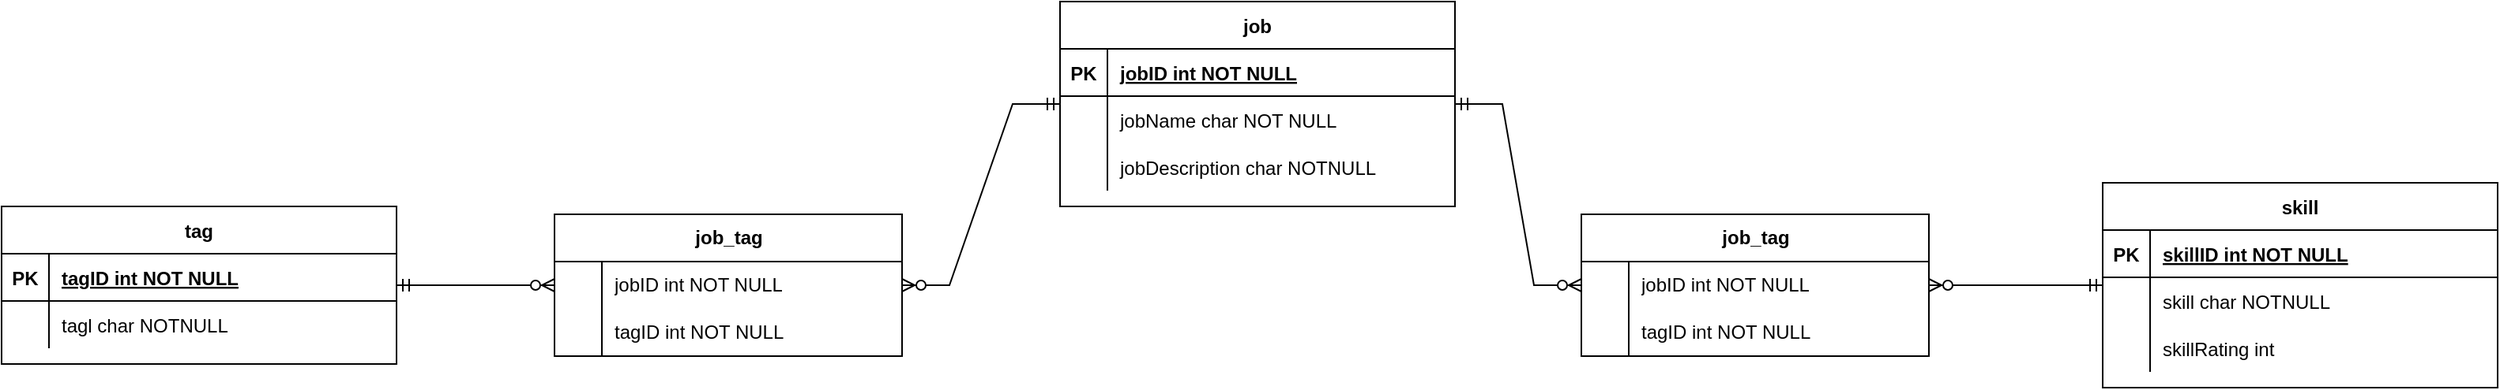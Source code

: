 <mxfile version="22.1.3" type="device">
  <diagram id="C5RBs43oDa-KdzZeNtuy" name="Page-1">
    <mxGraphModel dx="2562" dy="2345" grid="1" gridSize="10" guides="1" tooltips="1" connect="1" arrows="1" fold="1" page="1" pageScale="1" pageWidth="827" pageHeight="1169" math="0" shadow="0">
      <root>
        <mxCell id="WIyWlLk6GJQsqaUBKTNV-0" />
        <mxCell id="WIyWlLk6GJQsqaUBKTNV-1" parent="WIyWlLk6GJQsqaUBKTNV-0" />
        <mxCell id="H-pHaUz6TosfQkgDfzBT-1" value="job" style="shape=table;startSize=30;container=1;collapsible=1;childLayout=tableLayout;fixedRows=1;rowLines=0;fontStyle=1;align=center;resizeLast=1;" vertex="1" parent="WIyWlLk6GJQsqaUBKTNV-1">
          <mxGeometry x="-120" y="-830" width="250" height="130" as="geometry" />
        </mxCell>
        <mxCell id="H-pHaUz6TosfQkgDfzBT-2" value="" style="shape=partialRectangle;collapsible=0;dropTarget=0;pointerEvents=0;fillColor=none;points=[[0,0.5],[1,0.5]];portConstraint=eastwest;top=0;left=0;right=0;bottom=1;" vertex="1" parent="H-pHaUz6TosfQkgDfzBT-1">
          <mxGeometry y="30" width="250" height="30" as="geometry" />
        </mxCell>
        <mxCell id="H-pHaUz6TosfQkgDfzBT-3" value="PK" style="shape=partialRectangle;overflow=hidden;connectable=0;fillColor=none;top=0;left=0;bottom=0;right=0;fontStyle=1;" vertex="1" parent="H-pHaUz6TosfQkgDfzBT-2">
          <mxGeometry width="30" height="30" as="geometry">
            <mxRectangle width="30" height="30" as="alternateBounds" />
          </mxGeometry>
        </mxCell>
        <mxCell id="H-pHaUz6TosfQkgDfzBT-4" value="jobID int NOT NULL " style="shape=partialRectangle;overflow=hidden;connectable=0;fillColor=none;top=0;left=0;bottom=0;right=0;align=left;spacingLeft=6;fontStyle=5;" vertex="1" parent="H-pHaUz6TosfQkgDfzBT-2">
          <mxGeometry x="30" width="220" height="30" as="geometry">
            <mxRectangle width="220" height="30" as="alternateBounds" />
          </mxGeometry>
        </mxCell>
        <mxCell id="H-pHaUz6TosfQkgDfzBT-5" value="" style="shape=partialRectangle;collapsible=0;dropTarget=0;pointerEvents=0;fillColor=none;points=[[0,0.5],[1,0.5]];portConstraint=eastwest;top=0;left=0;right=0;bottom=0;" vertex="1" parent="H-pHaUz6TosfQkgDfzBT-1">
          <mxGeometry y="60" width="250" height="30" as="geometry" />
        </mxCell>
        <mxCell id="H-pHaUz6TosfQkgDfzBT-6" value="" style="shape=partialRectangle;overflow=hidden;connectable=0;fillColor=none;top=0;left=0;bottom=0;right=0;" vertex="1" parent="H-pHaUz6TosfQkgDfzBT-5">
          <mxGeometry width="30" height="30" as="geometry">
            <mxRectangle width="30" height="30" as="alternateBounds" />
          </mxGeometry>
        </mxCell>
        <mxCell id="H-pHaUz6TosfQkgDfzBT-7" value="jobName char NOT NULL" style="shape=partialRectangle;overflow=hidden;connectable=0;fillColor=none;top=0;left=0;bottom=0;right=0;align=left;spacingLeft=6;" vertex="1" parent="H-pHaUz6TosfQkgDfzBT-5">
          <mxGeometry x="30" width="220" height="30" as="geometry">
            <mxRectangle width="220" height="30" as="alternateBounds" />
          </mxGeometry>
        </mxCell>
        <mxCell id="H-pHaUz6TosfQkgDfzBT-8" value="" style="shape=partialRectangle;collapsible=0;dropTarget=0;pointerEvents=0;fillColor=none;points=[[0,0.5],[1,0.5]];portConstraint=eastwest;top=0;left=0;right=0;bottom=0;" vertex="1" parent="H-pHaUz6TosfQkgDfzBT-1">
          <mxGeometry y="90" width="250" height="30" as="geometry" />
        </mxCell>
        <mxCell id="H-pHaUz6TosfQkgDfzBT-9" value="" style="shape=partialRectangle;overflow=hidden;connectable=0;fillColor=none;top=0;left=0;bottom=0;right=0;" vertex="1" parent="H-pHaUz6TosfQkgDfzBT-8">
          <mxGeometry width="30" height="30" as="geometry">
            <mxRectangle width="30" height="30" as="alternateBounds" />
          </mxGeometry>
        </mxCell>
        <mxCell id="H-pHaUz6TosfQkgDfzBT-10" value="jobDescription char NOTNULL" style="shape=partialRectangle;overflow=hidden;connectable=0;fillColor=none;top=0;left=0;bottom=0;right=0;align=left;spacingLeft=6;" vertex="1" parent="H-pHaUz6TosfQkgDfzBT-8">
          <mxGeometry x="30" width="220" height="30" as="geometry">
            <mxRectangle width="220" height="30" as="alternateBounds" />
          </mxGeometry>
        </mxCell>
        <mxCell id="H-pHaUz6TosfQkgDfzBT-41" value="skill" style="shape=table;startSize=30;container=1;collapsible=1;childLayout=tableLayout;fixedRows=1;rowLines=0;fontStyle=1;align=center;resizeLast=1;" vertex="1" parent="WIyWlLk6GJQsqaUBKTNV-1">
          <mxGeometry x="540" y="-715" width="250" height="130" as="geometry" />
        </mxCell>
        <mxCell id="H-pHaUz6TosfQkgDfzBT-42" value="" style="shape=partialRectangle;collapsible=0;dropTarget=0;pointerEvents=0;fillColor=none;points=[[0,0.5],[1,0.5]];portConstraint=eastwest;top=0;left=0;right=0;bottom=1;" vertex="1" parent="H-pHaUz6TosfQkgDfzBT-41">
          <mxGeometry y="30" width="250" height="30" as="geometry" />
        </mxCell>
        <mxCell id="H-pHaUz6TosfQkgDfzBT-43" value="PK" style="shape=partialRectangle;overflow=hidden;connectable=0;fillColor=none;top=0;left=0;bottom=0;right=0;fontStyle=1;" vertex="1" parent="H-pHaUz6TosfQkgDfzBT-42">
          <mxGeometry width="30" height="30" as="geometry">
            <mxRectangle width="30" height="30" as="alternateBounds" />
          </mxGeometry>
        </mxCell>
        <mxCell id="H-pHaUz6TosfQkgDfzBT-44" value="skillID int NOT NULL " style="shape=partialRectangle;overflow=hidden;connectable=0;fillColor=none;top=0;left=0;bottom=0;right=0;align=left;spacingLeft=6;fontStyle=5;" vertex="1" parent="H-pHaUz6TosfQkgDfzBT-42">
          <mxGeometry x="30" width="220" height="30" as="geometry">
            <mxRectangle width="220" height="30" as="alternateBounds" />
          </mxGeometry>
        </mxCell>
        <mxCell id="H-pHaUz6TosfQkgDfzBT-45" value="" style="shape=partialRectangle;collapsible=0;dropTarget=0;pointerEvents=0;fillColor=none;points=[[0,0.5],[1,0.5]];portConstraint=eastwest;top=0;left=0;right=0;bottom=0;" vertex="1" parent="H-pHaUz6TosfQkgDfzBT-41">
          <mxGeometry y="60" width="250" height="30" as="geometry" />
        </mxCell>
        <mxCell id="H-pHaUz6TosfQkgDfzBT-46" value="" style="shape=partialRectangle;overflow=hidden;connectable=0;fillColor=none;top=0;left=0;bottom=0;right=0;" vertex="1" parent="H-pHaUz6TosfQkgDfzBT-45">
          <mxGeometry width="30" height="30" as="geometry">
            <mxRectangle width="30" height="30" as="alternateBounds" />
          </mxGeometry>
        </mxCell>
        <mxCell id="H-pHaUz6TosfQkgDfzBT-47" value="skill char NOTNULL" style="shape=partialRectangle;overflow=hidden;connectable=0;fillColor=none;top=0;left=0;bottom=0;right=0;align=left;spacingLeft=6;" vertex="1" parent="H-pHaUz6TosfQkgDfzBT-45">
          <mxGeometry x="30" width="220" height="30" as="geometry">
            <mxRectangle width="220" height="30" as="alternateBounds" />
          </mxGeometry>
        </mxCell>
        <mxCell id="H-pHaUz6TosfQkgDfzBT-48" value="" style="shape=partialRectangle;collapsible=0;dropTarget=0;pointerEvents=0;fillColor=none;points=[[0,0.5],[1,0.5]];portConstraint=eastwest;top=0;left=0;right=0;bottom=0;" vertex="1" parent="H-pHaUz6TosfQkgDfzBT-41">
          <mxGeometry y="90" width="250" height="30" as="geometry" />
        </mxCell>
        <mxCell id="H-pHaUz6TosfQkgDfzBT-49" value="" style="shape=partialRectangle;overflow=hidden;connectable=0;fillColor=none;top=0;left=0;bottom=0;right=0;" vertex="1" parent="H-pHaUz6TosfQkgDfzBT-48">
          <mxGeometry width="30" height="30" as="geometry">
            <mxRectangle width="30" height="30" as="alternateBounds" />
          </mxGeometry>
        </mxCell>
        <mxCell id="H-pHaUz6TosfQkgDfzBT-50" value="skillRating int " style="shape=partialRectangle;overflow=hidden;connectable=0;fillColor=none;top=0;left=0;bottom=0;right=0;align=left;spacingLeft=6;" vertex="1" parent="H-pHaUz6TosfQkgDfzBT-48">
          <mxGeometry x="30" width="220" height="30" as="geometry">
            <mxRectangle width="220" height="30" as="alternateBounds" />
          </mxGeometry>
        </mxCell>
        <mxCell id="H-pHaUz6TosfQkgDfzBT-81" value="tag" style="shape=table;startSize=30;container=1;collapsible=1;childLayout=tableLayout;fixedRows=1;rowLines=0;fontStyle=1;align=center;resizeLast=1;" vertex="1" parent="WIyWlLk6GJQsqaUBKTNV-1">
          <mxGeometry x="-790" y="-700" width="250" height="100" as="geometry" />
        </mxCell>
        <mxCell id="H-pHaUz6TosfQkgDfzBT-82" value="" style="shape=partialRectangle;collapsible=0;dropTarget=0;pointerEvents=0;fillColor=none;points=[[0,0.5],[1,0.5]];portConstraint=eastwest;top=0;left=0;right=0;bottom=1;" vertex="1" parent="H-pHaUz6TosfQkgDfzBT-81">
          <mxGeometry y="30" width="250" height="30" as="geometry" />
        </mxCell>
        <mxCell id="H-pHaUz6TosfQkgDfzBT-83" value="PK" style="shape=partialRectangle;overflow=hidden;connectable=0;fillColor=none;top=0;left=0;bottom=0;right=0;fontStyle=1;" vertex="1" parent="H-pHaUz6TosfQkgDfzBT-82">
          <mxGeometry width="30" height="30" as="geometry">
            <mxRectangle width="30" height="30" as="alternateBounds" />
          </mxGeometry>
        </mxCell>
        <mxCell id="H-pHaUz6TosfQkgDfzBT-84" value="tagID int NOT NULL " style="shape=partialRectangle;overflow=hidden;connectable=0;fillColor=none;top=0;left=0;bottom=0;right=0;align=left;spacingLeft=6;fontStyle=5;" vertex="1" parent="H-pHaUz6TosfQkgDfzBT-82">
          <mxGeometry x="30" width="220" height="30" as="geometry">
            <mxRectangle width="220" height="30" as="alternateBounds" />
          </mxGeometry>
        </mxCell>
        <mxCell id="H-pHaUz6TosfQkgDfzBT-85" value="" style="shape=partialRectangle;collapsible=0;dropTarget=0;pointerEvents=0;fillColor=none;points=[[0,0.5],[1,0.5]];portConstraint=eastwest;top=0;left=0;right=0;bottom=0;" vertex="1" parent="H-pHaUz6TosfQkgDfzBT-81">
          <mxGeometry y="60" width="250" height="30" as="geometry" />
        </mxCell>
        <mxCell id="H-pHaUz6TosfQkgDfzBT-86" value="" style="shape=partialRectangle;overflow=hidden;connectable=0;fillColor=none;top=0;left=0;bottom=0;right=0;" vertex="1" parent="H-pHaUz6TosfQkgDfzBT-85">
          <mxGeometry width="30" height="30" as="geometry">
            <mxRectangle width="30" height="30" as="alternateBounds" />
          </mxGeometry>
        </mxCell>
        <mxCell id="H-pHaUz6TosfQkgDfzBT-87" value="tagl char NOTNULL" style="shape=partialRectangle;overflow=hidden;connectable=0;fillColor=none;top=0;left=0;bottom=0;right=0;align=left;spacingLeft=6;" vertex="1" parent="H-pHaUz6TosfQkgDfzBT-85">
          <mxGeometry x="30" width="220" height="30" as="geometry">
            <mxRectangle width="220" height="30" as="alternateBounds" />
          </mxGeometry>
        </mxCell>
        <mxCell id="H-pHaUz6TosfQkgDfzBT-91" value="job_tag" style="shape=table;startSize=30;container=1;collapsible=1;childLayout=tableLayout;fixedRows=1;rowLines=0;fontStyle=1;align=center;resizeLast=1;html=1;" vertex="1" parent="WIyWlLk6GJQsqaUBKTNV-1">
          <mxGeometry x="-440" y="-695" width="220.0" height="90" as="geometry" />
        </mxCell>
        <mxCell id="H-pHaUz6TosfQkgDfzBT-92" value="" style="shape=tableRow;horizontal=0;startSize=0;swimlaneHead=0;swimlaneBody=0;fillColor=none;collapsible=0;dropTarget=0;points=[[0,0.5],[1,0.5]];portConstraint=eastwest;top=0;left=0;right=0;bottom=0;" vertex="1" parent="H-pHaUz6TosfQkgDfzBT-91">
          <mxGeometry y="30" width="220.0" height="30" as="geometry" />
        </mxCell>
        <mxCell id="H-pHaUz6TosfQkgDfzBT-93" value="" style="shape=partialRectangle;connectable=0;fillColor=none;top=0;left=0;bottom=0;right=0;editable=1;overflow=hidden;whiteSpace=wrap;html=1;" vertex="1" parent="H-pHaUz6TosfQkgDfzBT-92">
          <mxGeometry width="30" height="30" as="geometry">
            <mxRectangle width="30" height="30" as="alternateBounds" />
          </mxGeometry>
        </mxCell>
        <mxCell id="H-pHaUz6TosfQkgDfzBT-94" value="jobID int NOT NULL" style="shape=partialRectangle;connectable=0;fillColor=none;top=0;left=0;bottom=0;right=0;align=left;spacingLeft=6;overflow=hidden;whiteSpace=wrap;html=1;" vertex="1" parent="H-pHaUz6TosfQkgDfzBT-92">
          <mxGeometry x="30" width="190.0" height="30" as="geometry">
            <mxRectangle width="190.0" height="30" as="alternateBounds" />
          </mxGeometry>
        </mxCell>
        <mxCell id="H-pHaUz6TosfQkgDfzBT-95" value="" style="shape=tableRow;horizontal=0;startSize=0;swimlaneHead=0;swimlaneBody=0;fillColor=none;collapsible=0;dropTarget=0;points=[[0,0.5],[1,0.5]];portConstraint=eastwest;top=0;left=0;right=0;bottom=0;" vertex="1" parent="H-pHaUz6TosfQkgDfzBT-91">
          <mxGeometry y="60" width="220.0" height="30" as="geometry" />
        </mxCell>
        <mxCell id="H-pHaUz6TosfQkgDfzBT-96" value="" style="shape=partialRectangle;connectable=0;fillColor=none;top=0;left=0;bottom=0;right=0;editable=1;overflow=hidden;whiteSpace=wrap;html=1;" vertex="1" parent="H-pHaUz6TosfQkgDfzBT-95">
          <mxGeometry width="30" height="30" as="geometry">
            <mxRectangle width="30" height="30" as="alternateBounds" />
          </mxGeometry>
        </mxCell>
        <mxCell id="H-pHaUz6TosfQkgDfzBT-97" value="tagID int NOT NULL" style="shape=partialRectangle;connectable=0;fillColor=none;top=0;left=0;bottom=0;right=0;align=left;spacingLeft=6;overflow=hidden;whiteSpace=wrap;html=1;" vertex="1" parent="H-pHaUz6TosfQkgDfzBT-95">
          <mxGeometry x="30" width="190.0" height="30" as="geometry">
            <mxRectangle width="190.0" height="30" as="alternateBounds" />
          </mxGeometry>
        </mxCell>
        <mxCell id="H-pHaUz6TosfQkgDfzBT-99" value="" style="edgeStyle=entityRelationEdgeStyle;fontSize=12;html=1;endArrow=ERzeroToMany;startArrow=ERmandOne;rounded=0;" edge="1" parent="WIyWlLk6GJQsqaUBKTNV-1" source="H-pHaUz6TosfQkgDfzBT-1" target="H-pHaUz6TosfQkgDfzBT-91">
          <mxGeometry width="100" height="100" relative="1" as="geometry">
            <mxPoint x="-130" y="-725" as="sourcePoint" />
            <mxPoint x="-200" y="-490" as="targetPoint" />
          </mxGeometry>
        </mxCell>
        <mxCell id="H-pHaUz6TosfQkgDfzBT-100" value="" style="edgeStyle=entityRelationEdgeStyle;fontSize=12;html=1;endArrow=ERzeroToMany;startArrow=ERmandOne;rounded=0;" edge="1" parent="WIyWlLk6GJQsqaUBKTNV-1" source="H-pHaUz6TosfQkgDfzBT-81" target="H-pHaUz6TosfQkgDfzBT-91">
          <mxGeometry width="100" height="100" relative="1" as="geometry">
            <mxPoint x="-510" y="-670" as="sourcePoint" />
            <mxPoint x="-211" y="-670" as="targetPoint" />
          </mxGeometry>
        </mxCell>
        <mxCell id="H-pHaUz6TosfQkgDfzBT-101" value="job_tag" style="shape=table;startSize=30;container=1;collapsible=1;childLayout=tableLayout;fixedRows=1;rowLines=0;fontStyle=1;align=center;resizeLast=1;html=1;" vertex="1" parent="WIyWlLk6GJQsqaUBKTNV-1">
          <mxGeometry x="210" y="-695" width="220.0" height="90" as="geometry" />
        </mxCell>
        <mxCell id="H-pHaUz6TosfQkgDfzBT-102" value="" style="shape=tableRow;horizontal=0;startSize=0;swimlaneHead=0;swimlaneBody=0;fillColor=none;collapsible=0;dropTarget=0;points=[[0,0.5],[1,0.5]];portConstraint=eastwest;top=0;left=0;right=0;bottom=0;" vertex="1" parent="H-pHaUz6TosfQkgDfzBT-101">
          <mxGeometry y="30" width="220.0" height="30" as="geometry" />
        </mxCell>
        <mxCell id="H-pHaUz6TosfQkgDfzBT-103" value="" style="shape=partialRectangle;connectable=0;fillColor=none;top=0;left=0;bottom=0;right=0;editable=1;overflow=hidden;whiteSpace=wrap;html=1;" vertex="1" parent="H-pHaUz6TosfQkgDfzBT-102">
          <mxGeometry width="30" height="30" as="geometry">
            <mxRectangle width="30" height="30" as="alternateBounds" />
          </mxGeometry>
        </mxCell>
        <mxCell id="H-pHaUz6TosfQkgDfzBT-104" value="jobID int NOT NULL" style="shape=partialRectangle;connectable=0;fillColor=none;top=0;left=0;bottom=0;right=0;align=left;spacingLeft=6;overflow=hidden;whiteSpace=wrap;html=1;" vertex="1" parent="H-pHaUz6TosfQkgDfzBT-102">
          <mxGeometry x="30" width="190.0" height="30" as="geometry">
            <mxRectangle width="190.0" height="30" as="alternateBounds" />
          </mxGeometry>
        </mxCell>
        <mxCell id="H-pHaUz6TosfQkgDfzBT-105" value="" style="shape=tableRow;horizontal=0;startSize=0;swimlaneHead=0;swimlaneBody=0;fillColor=none;collapsible=0;dropTarget=0;points=[[0,0.5],[1,0.5]];portConstraint=eastwest;top=0;left=0;right=0;bottom=0;" vertex="1" parent="H-pHaUz6TosfQkgDfzBT-101">
          <mxGeometry y="60" width="220.0" height="30" as="geometry" />
        </mxCell>
        <mxCell id="H-pHaUz6TosfQkgDfzBT-106" value="" style="shape=partialRectangle;connectable=0;fillColor=none;top=0;left=0;bottom=0;right=0;editable=1;overflow=hidden;whiteSpace=wrap;html=1;" vertex="1" parent="H-pHaUz6TosfQkgDfzBT-105">
          <mxGeometry width="30" height="30" as="geometry">
            <mxRectangle width="30" height="30" as="alternateBounds" />
          </mxGeometry>
        </mxCell>
        <mxCell id="H-pHaUz6TosfQkgDfzBT-107" value="tagID int NOT NULL" style="shape=partialRectangle;connectable=0;fillColor=none;top=0;left=0;bottom=0;right=0;align=left;spacingLeft=6;overflow=hidden;whiteSpace=wrap;html=1;" vertex="1" parent="H-pHaUz6TosfQkgDfzBT-105">
          <mxGeometry x="30" width="190.0" height="30" as="geometry">
            <mxRectangle width="190.0" height="30" as="alternateBounds" />
          </mxGeometry>
        </mxCell>
        <mxCell id="H-pHaUz6TosfQkgDfzBT-108" value="" style="edgeStyle=entityRelationEdgeStyle;fontSize=12;html=1;endArrow=ERzeroToMany;startArrow=ERmandOne;rounded=0;" edge="1" parent="WIyWlLk6GJQsqaUBKTNV-1" source="H-pHaUz6TosfQkgDfzBT-1" target="H-pHaUz6TosfQkgDfzBT-101">
          <mxGeometry width="100" height="100" relative="1" as="geometry">
            <mxPoint x="471" y="-455" as="sourcePoint" />
            <mxPoint x="207" y="-681" as="targetPoint" />
          </mxGeometry>
        </mxCell>
        <mxCell id="H-pHaUz6TosfQkgDfzBT-109" value="" style="edgeStyle=entityRelationEdgeStyle;fontSize=12;html=1;endArrow=ERzeroToMany;startArrow=ERmandOne;rounded=0;" edge="1" parent="WIyWlLk6GJQsqaUBKTNV-1" source="H-pHaUz6TosfQkgDfzBT-41" target="H-pHaUz6TosfQkgDfzBT-101">
          <mxGeometry width="100" height="100" relative="1" as="geometry">
            <mxPoint x="130" y="-635" as="sourcePoint" />
            <mxPoint x="220" y="-640" as="targetPoint" />
          </mxGeometry>
        </mxCell>
      </root>
    </mxGraphModel>
  </diagram>
</mxfile>
